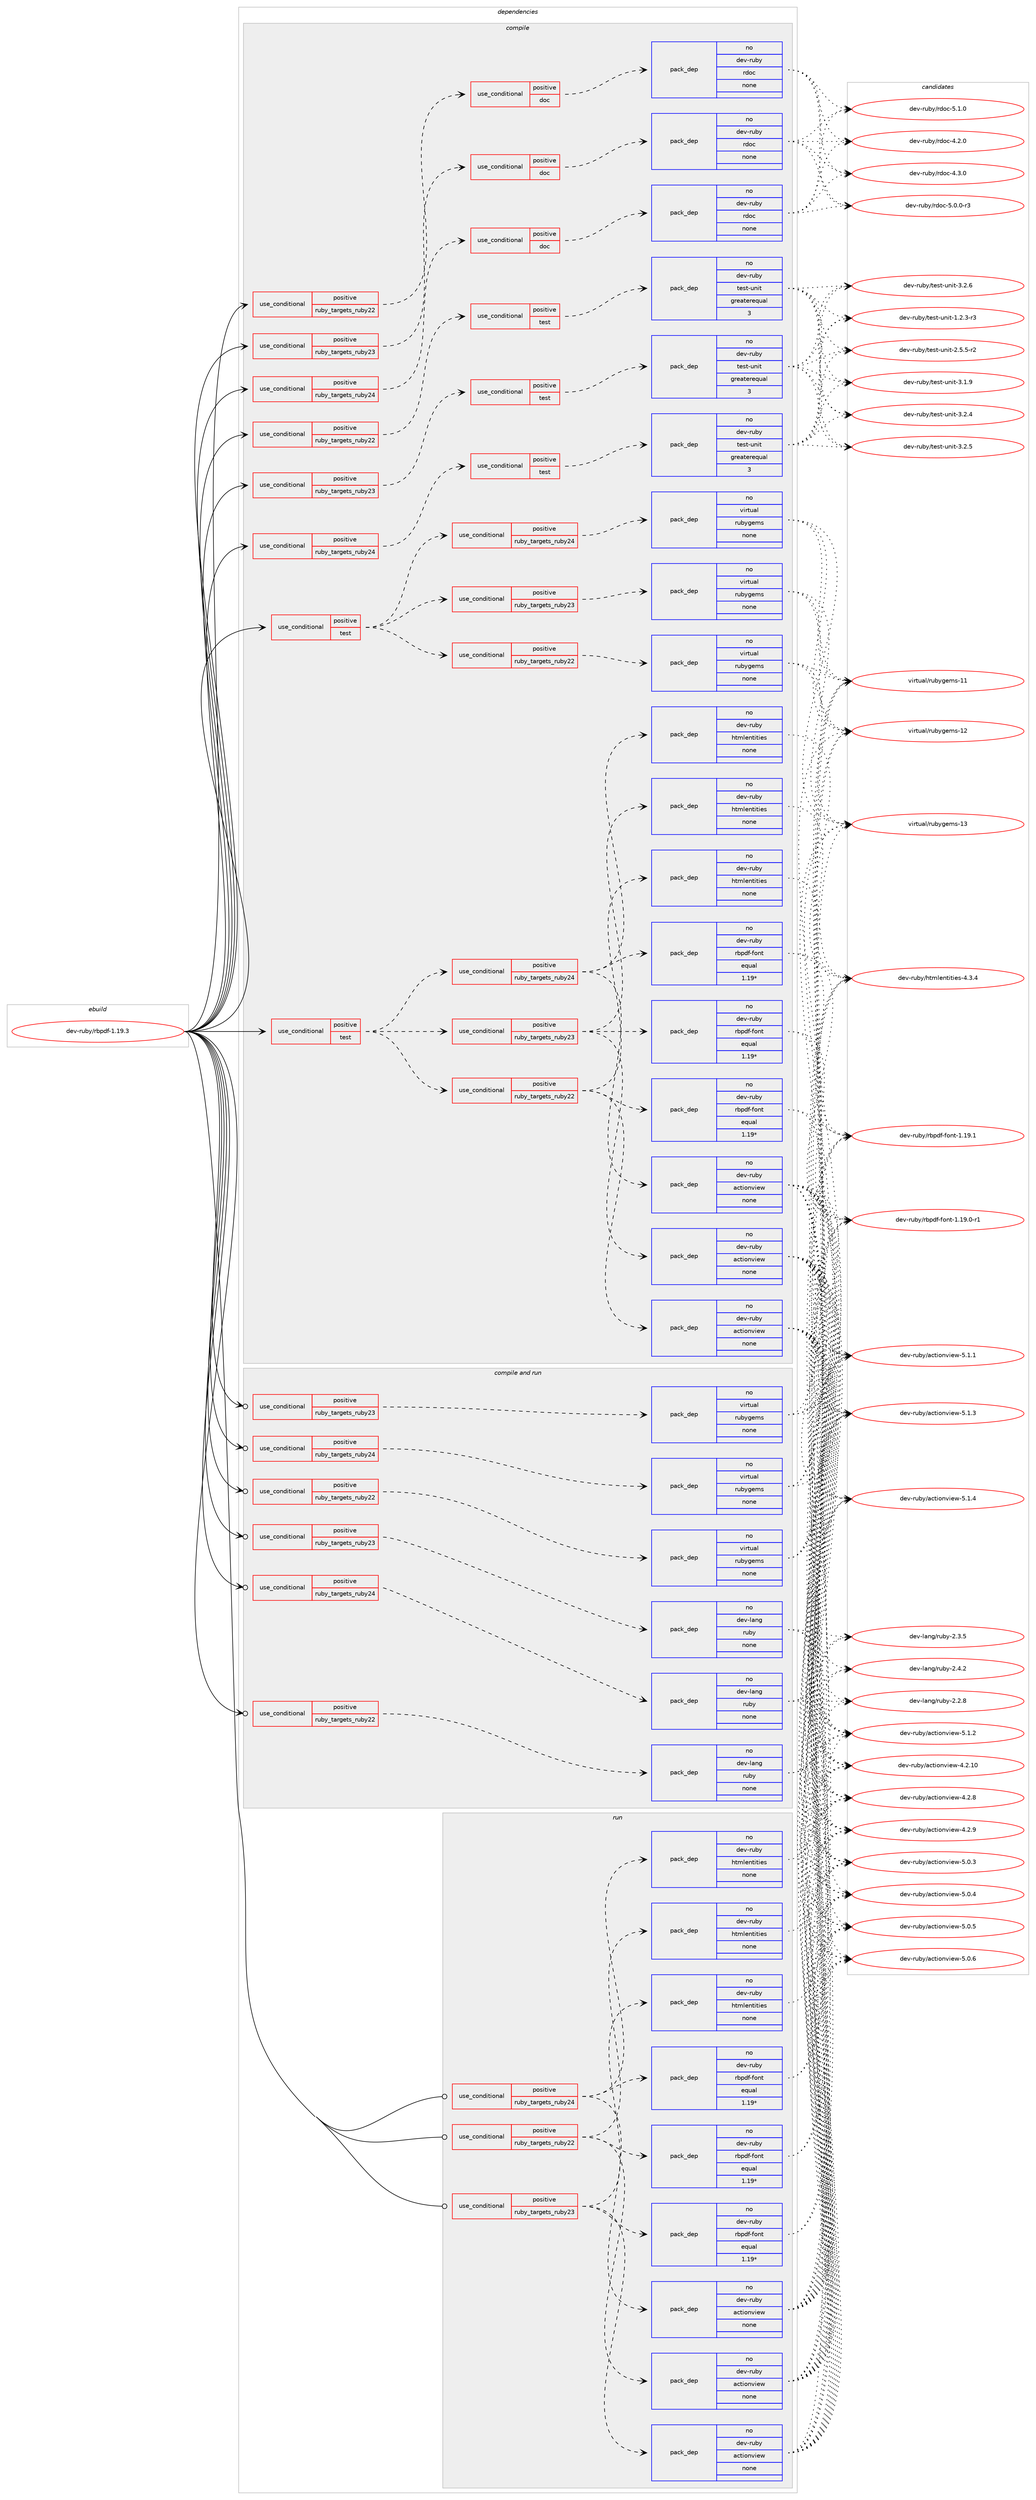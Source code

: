 digraph prolog {

# *************
# Graph options
# *************

newrank=true;
concentrate=true;
compound=true;
graph [rankdir=LR,fontname=Helvetica,fontsize=10,ranksep=1.5];#, ranksep=2.5, nodesep=0.2];
edge  [arrowhead=vee];
node  [fontname=Helvetica,fontsize=10];

# **********
# The ebuild
# **********

subgraph cluster_leftcol {
color=gray;
rank=same;
label=<<i>ebuild</i>>;
id [label="dev-ruby/rbpdf-1.19.3", color=red, width=4, href="../dev-ruby/rbpdf-1.19.3.svg"];
}

# ****************
# The dependencies
# ****************

subgraph cluster_midcol {
color=gray;
label=<<i>dependencies</i>>;
subgraph cluster_compile {
fillcolor="#eeeeee";
style=filled;
label=<<i>compile</i>>;
subgraph cond67762 {
dependency260055 [label=<<TABLE BORDER="0" CELLBORDER="1" CELLSPACING="0" CELLPADDING="4"><TR><TD ROWSPAN="3" CELLPADDING="10">use_conditional</TD></TR><TR><TD>positive</TD></TR><TR><TD>ruby_targets_ruby22</TD></TR></TABLE>>, shape=none, color=red];
subgraph cond67763 {
dependency260056 [label=<<TABLE BORDER="0" CELLBORDER="1" CELLSPACING="0" CELLPADDING="4"><TR><TD ROWSPAN="3" CELLPADDING="10">use_conditional</TD></TR><TR><TD>positive</TD></TR><TR><TD>doc</TD></TR></TABLE>>, shape=none, color=red];
subgraph pack188179 {
dependency260057 [label=<<TABLE BORDER="0" CELLBORDER="1" CELLSPACING="0" CELLPADDING="4" WIDTH="220"><TR><TD ROWSPAN="6" CELLPADDING="30">pack_dep</TD></TR><TR><TD WIDTH="110">no</TD></TR><TR><TD>dev-ruby</TD></TR><TR><TD>rdoc</TD></TR><TR><TD>none</TD></TR><TR><TD></TD></TR></TABLE>>, shape=none, color=blue];
}
dependency260056:e -> dependency260057:w [weight=20,style="dashed",arrowhead="vee"];
}
dependency260055:e -> dependency260056:w [weight=20,style="dashed",arrowhead="vee"];
}
id:e -> dependency260055:w [weight=20,style="solid",arrowhead="vee"];
subgraph cond67764 {
dependency260058 [label=<<TABLE BORDER="0" CELLBORDER="1" CELLSPACING="0" CELLPADDING="4"><TR><TD ROWSPAN="3" CELLPADDING="10">use_conditional</TD></TR><TR><TD>positive</TD></TR><TR><TD>ruby_targets_ruby22</TD></TR></TABLE>>, shape=none, color=red];
subgraph cond67765 {
dependency260059 [label=<<TABLE BORDER="0" CELLBORDER="1" CELLSPACING="0" CELLPADDING="4"><TR><TD ROWSPAN="3" CELLPADDING="10">use_conditional</TD></TR><TR><TD>positive</TD></TR><TR><TD>test</TD></TR></TABLE>>, shape=none, color=red];
subgraph pack188180 {
dependency260060 [label=<<TABLE BORDER="0" CELLBORDER="1" CELLSPACING="0" CELLPADDING="4" WIDTH="220"><TR><TD ROWSPAN="6" CELLPADDING="30">pack_dep</TD></TR><TR><TD WIDTH="110">no</TD></TR><TR><TD>dev-ruby</TD></TR><TR><TD>test-unit</TD></TR><TR><TD>greaterequal</TD></TR><TR><TD>3</TD></TR></TABLE>>, shape=none, color=blue];
}
dependency260059:e -> dependency260060:w [weight=20,style="dashed",arrowhead="vee"];
}
dependency260058:e -> dependency260059:w [weight=20,style="dashed",arrowhead="vee"];
}
id:e -> dependency260058:w [weight=20,style="solid",arrowhead="vee"];
subgraph cond67766 {
dependency260061 [label=<<TABLE BORDER="0" CELLBORDER="1" CELLSPACING="0" CELLPADDING="4"><TR><TD ROWSPAN="3" CELLPADDING="10">use_conditional</TD></TR><TR><TD>positive</TD></TR><TR><TD>ruby_targets_ruby23</TD></TR></TABLE>>, shape=none, color=red];
subgraph cond67767 {
dependency260062 [label=<<TABLE BORDER="0" CELLBORDER="1" CELLSPACING="0" CELLPADDING="4"><TR><TD ROWSPAN="3" CELLPADDING="10">use_conditional</TD></TR><TR><TD>positive</TD></TR><TR><TD>doc</TD></TR></TABLE>>, shape=none, color=red];
subgraph pack188181 {
dependency260063 [label=<<TABLE BORDER="0" CELLBORDER="1" CELLSPACING="0" CELLPADDING="4" WIDTH="220"><TR><TD ROWSPAN="6" CELLPADDING="30">pack_dep</TD></TR><TR><TD WIDTH="110">no</TD></TR><TR><TD>dev-ruby</TD></TR><TR><TD>rdoc</TD></TR><TR><TD>none</TD></TR><TR><TD></TD></TR></TABLE>>, shape=none, color=blue];
}
dependency260062:e -> dependency260063:w [weight=20,style="dashed",arrowhead="vee"];
}
dependency260061:e -> dependency260062:w [weight=20,style="dashed",arrowhead="vee"];
}
id:e -> dependency260061:w [weight=20,style="solid",arrowhead="vee"];
subgraph cond67768 {
dependency260064 [label=<<TABLE BORDER="0" CELLBORDER="1" CELLSPACING="0" CELLPADDING="4"><TR><TD ROWSPAN="3" CELLPADDING="10">use_conditional</TD></TR><TR><TD>positive</TD></TR><TR><TD>ruby_targets_ruby23</TD></TR></TABLE>>, shape=none, color=red];
subgraph cond67769 {
dependency260065 [label=<<TABLE BORDER="0" CELLBORDER="1" CELLSPACING="0" CELLPADDING="4"><TR><TD ROWSPAN="3" CELLPADDING="10">use_conditional</TD></TR><TR><TD>positive</TD></TR><TR><TD>test</TD></TR></TABLE>>, shape=none, color=red];
subgraph pack188182 {
dependency260066 [label=<<TABLE BORDER="0" CELLBORDER="1" CELLSPACING="0" CELLPADDING="4" WIDTH="220"><TR><TD ROWSPAN="6" CELLPADDING="30">pack_dep</TD></TR><TR><TD WIDTH="110">no</TD></TR><TR><TD>dev-ruby</TD></TR><TR><TD>test-unit</TD></TR><TR><TD>greaterequal</TD></TR><TR><TD>3</TD></TR></TABLE>>, shape=none, color=blue];
}
dependency260065:e -> dependency260066:w [weight=20,style="dashed",arrowhead="vee"];
}
dependency260064:e -> dependency260065:w [weight=20,style="dashed",arrowhead="vee"];
}
id:e -> dependency260064:w [weight=20,style="solid",arrowhead="vee"];
subgraph cond67770 {
dependency260067 [label=<<TABLE BORDER="0" CELLBORDER="1" CELLSPACING="0" CELLPADDING="4"><TR><TD ROWSPAN="3" CELLPADDING="10">use_conditional</TD></TR><TR><TD>positive</TD></TR><TR><TD>ruby_targets_ruby24</TD></TR></TABLE>>, shape=none, color=red];
subgraph cond67771 {
dependency260068 [label=<<TABLE BORDER="0" CELLBORDER="1" CELLSPACING="0" CELLPADDING="4"><TR><TD ROWSPAN="3" CELLPADDING="10">use_conditional</TD></TR><TR><TD>positive</TD></TR><TR><TD>doc</TD></TR></TABLE>>, shape=none, color=red];
subgraph pack188183 {
dependency260069 [label=<<TABLE BORDER="0" CELLBORDER="1" CELLSPACING="0" CELLPADDING="4" WIDTH="220"><TR><TD ROWSPAN="6" CELLPADDING="30">pack_dep</TD></TR><TR><TD WIDTH="110">no</TD></TR><TR><TD>dev-ruby</TD></TR><TR><TD>rdoc</TD></TR><TR><TD>none</TD></TR><TR><TD></TD></TR></TABLE>>, shape=none, color=blue];
}
dependency260068:e -> dependency260069:w [weight=20,style="dashed",arrowhead="vee"];
}
dependency260067:e -> dependency260068:w [weight=20,style="dashed",arrowhead="vee"];
}
id:e -> dependency260067:w [weight=20,style="solid",arrowhead="vee"];
subgraph cond67772 {
dependency260070 [label=<<TABLE BORDER="0" CELLBORDER="1" CELLSPACING="0" CELLPADDING="4"><TR><TD ROWSPAN="3" CELLPADDING="10">use_conditional</TD></TR><TR><TD>positive</TD></TR><TR><TD>ruby_targets_ruby24</TD></TR></TABLE>>, shape=none, color=red];
subgraph cond67773 {
dependency260071 [label=<<TABLE BORDER="0" CELLBORDER="1" CELLSPACING="0" CELLPADDING="4"><TR><TD ROWSPAN="3" CELLPADDING="10">use_conditional</TD></TR><TR><TD>positive</TD></TR><TR><TD>test</TD></TR></TABLE>>, shape=none, color=red];
subgraph pack188184 {
dependency260072 [label=<<TABLE BORDER="0" CELLBORDER="1" CELLSPACING="0" CELLPADDING="4" WIDTH="220"><TR><TD ROWSPAN="6" CELLPADDING="30">pack_dep</TD></TR><TR><TD WIDTH="110">no</TD></TR><TR><TD>dev-ruby</TD></TR><TR><TD>test-unit</TD></TR><TR><TD>greaterequal</TD></TR><TR><TD>3</TD></TR></TABLE>>, shape=none, color=blue];
}
dependency260071:e -> dependency260072:w [weight=20,style="dashed",arrowhead="vee"];
}
dependency260070:e -> dependency260071:w [weight=20,style="dashed",arrowhead="vee"];
}
id:e -> dependency260070:w [weight=20,style="solid",arrowhead="vee"];
subgraph cond67774 {
dependency260073 [label=<<TABLE BORDER="0" CELLBORDER="1" CELLSPACING="0" CELLPADDING="4"><TR><TD ROWSPAN="3" CELLPADDING="10">use_conditional</TD></TR><TR><TD>positive</TD></TR><TR><TD>test</TD></TR></TABLE>>, shape=none, color=red];
subgraph cond67775 {
dependency260074 [label=<<TABLE BORDER="0" CELLBORDER="1" CELLSPACING="0" CELLPADDING="4"><TR><TD ROWSPAN="3" CELLPADDING="10">use_conditional</TD></TR><TR><TD>positive</TD></TR><TR><TD>ruby_targets_ruby22</TD></TR></TABLE>>, shape=none, color=red];
subgraph pack188185 {
dependency260075 [label=<<TABLE BORDER="0" CELLBORDER="1" CELLSPACING="0" CELLPADDING="4" WIDTH="220"><TR><TD ROWSPAN="6" CELLPADDING="30">pack_dep</TD></TR><TR><TD WIDTH="110">no</TD></TR><TR><TD>dev-ruby</TD></TR><TR><TD>actionview</TD></TR><TR><TD>none</TD></TR><TR><TD></TD></TR></TABLE>>, shape=none, color=blue];
}
dependency260074:e -> dependency260075:w [weight=20,style="dashed",arrowhead="vee"];
subgraph pack188186 {
dependency260076 [label=<<TABLE BORDER="0" CELLBORDER="1" CELLSPACING="0" CELLPADDING="4" WIDTH="220"><TR><TD ROWSPAN="6" CELLPADDING="30">pack_dep</TD></TR><TR><TD WIDTH="110">no</TD></TR><TR><TD>dev-ruby</TD></TR><TR><TD>htmlentities</TD></TR><TR><TD>none</TD></TR><TR><TD></TD></TR></TABLE>>, shape=none, color=blue];
}
dependency260074:e -> dependency260076:w [weight=20,style="dashed",arrowhead="vee"];
subgraph pack188187 {
dependency260077 [label=<<TABLE BORDER="0" CELLBORDER="1" CELLSPACING="0" CELLPADDING="4" WIDTH="220"><TR><TD ROWSPAN="6" CELLPADDING="30">pack_dep</TD></TR><TR><TD WIDTH="110">no</TD></TR><TR><TD>dev-ruby</TD></TR><TR><TD>rbpdf-font</TD></TR><TR><TD>equal</TD></TR><TR><TD>1.19*</TD></TR></TABLE>>, shape=none, color=blue];
}
dependency260074:e -> dependency260077:w [weight=20,style="dashed",arrowhead="vee"];
}
dependency260073:e -> dependency260074:w [weight=20,style="dashed",arrowhead="vee"];
subgraph cond67776 {
dependency260078 [label=<<TABLE BORDER="0" CELLBORDER="1" CELLSPACING="0" CELLPADDING="4"><TR><TD ROWSPAN="3" CELLPADDING="10">use_conditional</TD></TR><TR><TD>positive</TD></TR><TR><TD>ruby_targets_ruby23</TD></TR></TABLE>>, shape=none, color=red];
subgraph pack188188 {
dependency260079 [label=<<TABLE BORDER="0" CELLBORDER="1" CELLSPACING="0" CELLPADDING="4" WIDTH="220"><TR><TD ROWSPAN="6" CELLPADDING="30">pack_dep</TD></TR><TR><TD WIDTH="110">no</TD></TR><TR><TD>dev-ruby</TD></TR><TR><TD>actionview</TD></TR><TR><TD>none</TD></TR><TR><TD></TD></TR></TABLE>>, shape=none, color=blue];
}
dependency260078:e -> dependency260079:w [weight=20,style="dashed",arrowhead="vee"];
subgraph pack188189 {
dependency260080 [label=<<TABLE BORDER="0" CELLBORDER="1" CELLSPACING="0" CELLPADDING="4" WIDTH="220"><TR><TD ROWSPAN="6" CELLPADDING="30">pack_dep</TD></TR><TR><TD WIDTH="110">no</TD></TR><TR><TD>dev-ruby</TD></TR><TR><TD>htmlentities</TD></TR><TR><TD>none</TD></TR><TR><TD></TD></TR></TABLE>>, shape=none, color=blue];
}
dependency260078:e -> dependency260080:w [weight=20,style="dashed",arrowhead="vee"];
subgraph pack188190 {
dependency260081 [label=<<TABLE BORDER="0" CELLBORDER="1" CELLSPACING="0" CELLPADDING="4" WIDTH="220"><TR><TD ROWSPAN="6" CELLPADDING="30">pack_dep</TD></TR><TR><TD WIDTH="110">no</TD></TR><TR><TD>dev-ruby</TD></TR><TR><TD>rbpdf-font</TD></TR><TR><TD>equal</TD></TR><TR><TD>1.19*</TD></TR></TABLE>>, shape=none, color=blue];
}
dependency260078:e -> dependency260081:w [weight=20,style="dashed",arrowhead="vee"];
}
dependency260073:e -> dependency260078:w [weight=20,style="dashed",arrowhead="vee"];
subgraph cond67777 {
dependency260082 [label=<<TABLE BORDER="0" CELLBORDER="1" CELLSPACING="0" CELLPADDING="4"><TR><TD ROWSPAN="3" CELLPADDING="10">use_conditional</TD></TR><TR><TD>positive</TD></TR><TR><TD>ruby_targets_ruby24</TD></TR></TABLE>>, shape=none, color=red];
subgraph pack188191 {
dependency260083 [label=<<TABLE BORDER="0" CELLBORDER="1" CELLSPACING="0" CELLPADDING="4" WIDTH="220"><TR><TD ROWSPAN="6" CELLPADDING="30">pack_dep</TD></TR><TR><TD WIDTH="110">no</TD></TR><TR><TD>dev-ruby</TD></TR><TR><TD>actionview</TD></TR><TR><TD>none</TD></TR><TR><TD></TD></TR></TABLE>>, shape=none, color=blue];
}
dependency260082:e -> dependency260083:w [weight=20,style="dashed",arrowhead="vee"];
subgraph pack188192 {
dependency260084 [label=<<TABLE BORDER="0" CELLBORDER="1" CELLSPACING="0" CELLPADDING="4" WIDTH="220"><TR><TD ROWSPAN="6" CELLPADDING="30">pack_dep</TD></TR><TR><TD WIDTH="110">no</TD></TR><TR><TD>dev-ruby</TD></TR><TR><TD>htmlentities</TD></TR><TR><TD>none</TD></TR><TR><TD></TD></TR></TABLE>>, shape=none, color=blue];
}
dependency260082:e -> dependency260084:w [weight=20,style="dashed",arrowhead="vee"];
subgraph pack188193 {
dependency260085 [label=<<TABLE BORDER="0" CELLBORDER="1" CELLSPACING="0" CELLPADDING="4" WIDTH="220"><TR><TD ROWSPAN="6" CELLPADDING="30">pack_dep</TD></TR><TR><TD WIDTH="110">no</TD></TR><TR><TD>dev-ruby</TD></TR><TR><TD>rbpdf-font</TD></TR><TR><TD>equal</TD></TR><TR><TD>1.19*</TD></TR></TABLE>>, shape=none, color=blue];
}
dependency260082:e -> dependency260085:w [weight=20,style="dashed",arrowhead="vee"];
}
dependency260073:e -> dependency260082:w [weight=20,style="dashed",arrowhead="vee"];
}
id:e -> dependency260073:w [weight=20,style="solid",arrowhead="vee"];
subgraph cond67778 {
dependency260086 [label=<<TABLE BORDER="0" CELLBORDER="1" CELLSPACING="0" CELLPADDING="4"><TR><TD ROWSPAN="3" CELLPADDING="10">use_conditional</TD></TR><TR><TD>positive</TD></TR><TR><TD>test</TD></TR></TABLE>>, shape=none, color=red];
subgraph cond67779 {
dependency260087 [label=<<TABLE BORDER="0" CELLBORDER="1" CELLSPACING="0" CELLPADDING="4"><TR><TD ROWSPAN="3" CELLPADDING="10">use_conditional</TD></TR><TR><TD>positive</TD></TR><TR><TD>ruby_targets_ruby22</TD></TR></TABLE>>, shape=none, color=red];
subgraph pack188194 {
dependency260088 [label=<<TABLE BORDER="0" CELLBORDER="1" CELLSPACING="0" CELLPADDING="4" WIDTH="220"><TR><TD ROWSPAN="6" CELLPADDING="30">pack_dep</TD></TR><TR><TD WIDTH="110">no</TD></TR><TR><TD>virtual</TD></TR><TR><TD>rubygems</TD></TR><TR><TD>none</TD></TR><TR><TD></TD></TR></TABLE>>, shape=none, color=blue];
}
dependency260087:e -> dependency260088:w [weight=20,style="dashed",arrowhead="vee"];
}
dependency260086:e -> dependency260087:w [weight=20,style="dashed",arrowhead="vee"];
subgraph cond67780 {
dependency260089 [label=<<TABLE BORDER="0" CELLBORDER="1" CELLSPACING="0" CELLPADDING="4"><TR><TD ROWSPAN="3" CELLPADDING="10">use_conditional</TD></TR><TR><TD>positive</TD></TR><TR><TD>ruby_targets_ruby23</TD></TR></TABLE>>, shape=none, color=red];
subgraph pack188195 {
dependency260090 [label=<<TABLE BORDER="0" CELLBORDER="1" CELLSPACING="0" CELLPADDING="4" WIDTH="220"><TR><TD ROWSPAN="6" CELLPADDING="30">pack_dep</TD></TR><TR><TD WIDTH="110">no</TD></TR><TR><TD>virtual</TD></TR><TR><TD>rubygems</TD></TR><TR><TD>none</TD></TR><TR><TD></TD></TR></TABLE>>, shape=none, color=blue];
}
dependency260089:e -> dependency260090:w [weight=20,style="dashed",arrowhead="vee"];
}
dependency260086:e -> dependency260089:w [weight=20,style="dashed",arrowhead="vee"];
subgraph cond67781 {
dependency260091 [label=<<TABLE BORDER="0" CELLBORDER="1" CELLSPACING="0" CELLPADDING="4"><TR><TD ROWSPAN="3" CELLPADDING="10">use_conditional</TD></TR><TR><TD>positive</TD></TR><TR><TD>ruby_targets_ruby24</TD></TR></TABLE>>, shape=none, color=red];
subgraph pack188196 {
dependency260092 [label=<<TABLE BORDER="0" CELLBORDER="1" CELLSPACING="0" CELLPADDING="4" WIDTH="220"><TR><TD ROWSPAN="6" CELLPADDING="30">pack_dep</TD></TR><TR><TD WIDTH="110">no</TD></TR><TR><TD>virtual</TD></TR><TR><TD>rubygems</TD></TR><TR><TD>none</TD></TR><TR><TD></TD></TR></TABLE>>, shape=none, color=blue];
}
dependency260091:e -> dependency260092:w [weight=20,style="dashed",arrowhead="vee"];
}
dependency260086:e -> dependency260091:w [weight=20,style="dashed",arrowhead="vee"];
}
id:e -> dependency260086:w [weight=20,style="solid",arrowhead="vee"];
}
subgraph cluster_compileandrun {
fillcolor="#eeeeee";
style=filled;
label=<<i>compile and run</i>>;
subgraph cond67782 {
dependency260093 [label=<<TABLE BORDER="0" CELLBORDER="1" CELLSPACING="0" CELLPADDING="4"><TR><TD ROWSPAN="3" CELLPADDING="10">use_conditional</TD></TR><TR><TD>positive</TD></TR><TR><TD>ruby_targets_ruby22</TD></TR></TABLE>>, shape=none, color=red];
subgraph pack188197 {
dependency260094 [label=<<TABLE BORDER="0" CELLBORDER="1" CELLSPACING="0" CELLPADDING="4" WIDTH="220"><TR><TD ROWSPAN="6" CELLPADDING="30">pack_dep</TD></TR><TR><TD WIDTH="110">no</TD></TR><TR><TD>dev-lang</TD></TR><TR><TD>ruby</TD></TR><TR><TD>none</TD></TR><TR><TD></TD></TR></TABLE>>, shape=none, color=blue];
}
dependency260093:e -> dependency260094:w [weight=20,style="dashed",arrowhead="vee"];
}
id:e -> dependency260093:w [weight=20,style="solid",arrowhead="odotvee"];
subgraph cond67783 {
dependency260095 [label=<<TABLE BORDER="0" CELLBORDER="1" CELLSPACING="0" CELLPADDING="4"><TR><TD ROWSPAN="3" CELLPADDING="10">use_conditional</TD></TR><TR><TD>positive</TD></TR><TR><TD>ruby_targets_ruby22</TD></TR></TABLE>>, shape=none, color=red];
subgraph pack188198 {
dependency260096 [label=<<TABLE BORDER="0" CELLBORDER="1" CELLSPACING="0" CELLPADDING="4" WIDTH="220"><TR><TD ROWSPAN="6" CELLPADDING="30">pack_dep</TD></TR><TR><TD WIDTH="110">no</TD></TR><TR><TD>virtual</TD></TR><TR><TD>rubygems</TD></TR><TR><TD>none</TD></TR><TR><TD></TD></TR></TABLE>>, shape=none, color=blue];
}
dependency260095:e -> dependency260096:w [weight=20,style="dashed",arrowhead="vee"];
}
id:e -> dependency260095:w [weight=20,style="solid",arrowhead="odotvee"];
subgraph cond67784 {
dependency260097 [label=<<TABLE BORDER="0" CELLBORDER="1" CELLSPACING="0" CELLPADDING="4"><TR><TD ROWSPAN="3" CELLPADDING="10">use_conditional</TD></TR><TR><TD>positive</TD></TR><TR><TD>ruby_targets_ruby23</TD></TR></TABLE>>, shape=none, color=red];
subgraph pack188199 {
dependency260098 [label=<<TABLE BORDER="0" CELLBORDER="1" CELLSPACING="0" CELLPADDING="4" WIDTH="220"><TR><TD ROWSPAN="6" CELLPADDING="30">pack_dep</TD></TR><TR><TD WIDTH="110">no</TD></TR><TR><TD>dev-lang</TD></TR><TR><TD>ruby</TD></TR><TR><TD>none</TD></TR><TR><TD></TD></TR></TABLE>>, shape=none, color=blue];
}
dependency260097:e -> dependency260098:w [weight=20,style="dashed",arrowhead="vee"];
}
id:e -> dependency260097:w [weight=20,style="solid",arrowhead="odotvee"];
subgraph cond67785 {
dependency260099 [label=<<TABLE BORDER="0" CELLBORDER="1" CELLSPACING="0" CELLPADDING="4"><TR><TD ROWSPAN="3" CELLPADDING="10">use_conditional</TD></TR><TR><TD>positive</TD></TR><TR><TD>ruby_targets_ruby23</TD></TR></TABLE>>, shape=none, color=red];
subgraph pack188200 {
dependency260100 [label=<<TABLE BORDER="0" CELLBORDER="1" CELLSPACING="0" CELLPADDING="4" WIDTH="220"><TR><TD ROWSPAN="6" CELLPADDING="30">pack_dep</TD></TR><TR><TD WIDTH="110">no</TD></TR><TR><TD>virtual</TD></TR><TR><TD>rubygems</TD></TR><TR><TD>none</TD></TR><TR><TD></TD></TR></TABLE>>, shape=none, color=blue];
}
dependency260099:e -> dependency260100:w [weight=20,style="dashed",arrowhead="vee"];
}
id:e -> dependency260099:w [weight=20,style="solid",arrowhead="odotvee"];
subgraph cond67786 {
dependency260101 [label=<<TABLE BORDER="0" CELLBORDER="1" CELLSPACING="0" CELLPADDING="4"><TR><TD ROWSPAN="3" CELLPADDING="10">use_conditional</TD></TR><TR><TD>positive</TD></TR><TR><TD>ruby_targets_ruby24</TD></TR></TABLE>>, shape=none, color=red];
subgraph pack188201 {
dependency260102 [label=<<TABLE BORDER="0" CELLBORDER="1" CELLSPACING="0" CELLPADDING="4" WIDTH="220"><TR><TD ROWSPAN="6" CELLPADDING="30">pack_dep</TD></TR><TR><TD WIDTH="110">no</TD></TR><TR><TD>dev-lang</TD></TR><TR><TD>ruby</TD></TR><TR><TD>none</TD></TR><TR><TD></TD></TR></TABLE>>, shape=none, color=blue];
}
dependency260101:e -> dependency260102:w [weight=20,style="dashed",arrowhead="vee"];
}
id:e -> dependency260101:w [weight=20,style="solid",arrowhead="odotvee"];
subgraph cond67787 {
dependency260103 [label=<<TABLE BORDER="0" CELLBORDER="1" CELLSPACING="0" CELLPADDING="4"><TR><TD ROWSPAN="3" CELLPADDING="10">use_conditional</TD></TR><TR><TD>positive</TD></TR><TR><TD>ruby_targets_ruby24</TD></TR></TABLE>>, shape=none, color=red];
subgraph pack188202 {
dependency260104 [label=<<TABLE BORDER="0" CELLBORDER="1" CELLSPACING="0" CELLPADDING="4" WIDTH="220"><TR><TD ROWSPAN="6" CELLPADDING="30">pack_dep</TD></TR><TR><TD WIDTH="110">no</TD></TR><TR><TD>virtual</TD></TR><TR><TD>rubygems</TD></TR><TR><TD>none</TD></TR><TR><TD></TD></TR></TABLE>>, shape=none, color=blue];
}
dependency260103:e -> dependency260104:w [weight=20,style="dashed",arrowhead="vee"];
}
id:e -> dependency260103:w [weight=20,style="solid",arrowhead="odotvee"];
}
subgraph cluster_run {
fillcolor="#eeeeee";
style=filled;
label=<<i>run</i>>;
subgraph cond67788 {
dependency260105 [label=<<TABLE BORDER="0" CELLBORDER="1" CELLSPACING="0" CELLPADDING="4"><TR><TD ROWSPAN="3" CELLPADDING="10">use_conditional</TD></TR><TR><TD>positive</TD></TR><TR><TD>ruby_targets_ruby22</TD></TR></TABLE>>, shape=none, color=red];
subgraph pack188203 {
dependency260106 [label=<<TABLE BORDER="0" CELLBORDER="1" CELLSPACING="0" CELLPADDING="4" WIDTH="220"><TR><TD ROWSPAN="6" CELLPADDING="30">pack_dep</TD></TR><TR><TD WIDTH="110">no</TD></TR><TR><TD>dev-ruby</TD></TR><TR><TD>actionview</TD></TR><TR><TD>none</TD></TR><TR><TD></TD></TR></TABLE>>, shape=none, color=blue];
}
dependency260105:e -> dependency260106:w [weight=20,style="dashed",arrowhead="vee"];
subgraph pack188204 {
dependency260107 [label=<<TABLE BORDER="0" CELLBORDER="1" CELLSPACING="0" CELLPADDING="4" WIDTH="220"><TR><TD ROWSPAN="6" CELLPADDING="30">pack_dep</TD></TR><TR><TD WIDTH="110">no</TD></TR><TR><TD>dev-ruby</TD></TR><TR><TD>htmlentities</TD></TR><TR><TD>none</TD></TR><TR><TD></TD></TR></TABLE>>, shape=none, color=blue];
}
dependency260105:e -> dependency260107:w [weight=20,style="dashed",arrowhead="vee"];
subgraph pack188205 {
dependency260108 [label=<<TABLE BORDER="0" CELLBORDER="1" CELLSPACING="0" CELLPADDING="4" WIDTH="220"><TR><TD ROWSPAN="6" CELLPADDING="30">pack_dep</TD></TR><TR><TD WIDTH="110">no</TD></TR><TR><TD>dev-ruby</TD></TR><TR><TD>rbpdf-font</TD></TR><TR><TD>equal</TD></TR><TR><TD>1.19*</TD></TR></TABLE>>, shape=none, color=blue];
}
dependency260105:e -> dependency260108:w [weight=20,style="dashed",arrowhead="vee"];
}
id:e -> dependency260105:w [weight=20,style="solid",arrowhead="odot"];
subgraph cond67789 {
dependency260109 [label=<<TABLE BORDER="0" CELLBORDER="1" CELLSPACING="0" CELLPADDING="4"><TR><TD ROWSPAN="3" CELLPADDING="10">use_conditional</TD></TR><TR><TD>positive</TD></TR><TR><TD>ruby_targets_ruby23</TD></TR></TABLE>>, shape=none, color=red];
subgraph pack188206 {
dependency260110 [label=<<TABLE BORDER="0" CELLBORDER="1" CELLSPACING="0" CELLPADDING="4" WIDTH="220"><TR><TD ROWSPAN="6" CELLPADDING="30">pack_dep</TD></TR><TR><TD WIDTH="110">no</TD></TR><TR><TD>dev-ruby</TD></TR><TR><TD>actionview</TD></TR><TR><TD>none</TD></TR><TR><TD></TD></TR></TABLE>>, shape=none, color=blue];
}
dependency260109:e -> dependency260110:w [weight=20,style="dashed",arrowhead="vee"];
subgraph pack188207 {
dependency260111 [label=<<TABLE BORDER="0" CELLBORDER="1" CELLSPACING="0" CELLPADDING="4" WIDTH="220"><TR><TD ROWSPAN="6" CELLPADDING="30">pack_dep</TD></TR><TR><TD WIDTH="110">no</TD></TR><TR><TD>dev-ruby</TD></TR><TR><TD>htmlentities</TD></TR><TR><TD>none</TD></TR><TR><TD></TD></TR></TABLE>>, shape=none, color=blue];
}
dependency260109:e -> dependency260111:w [weight=20,style="dashed",arrowhead="vee"];
subgraph pack188208 {
dependency260112 [label=<<TABLE BORDER="0" CELLBORDER="1" CELLSPACING="0" CELLPADDING="4" WIDTH="220"><TR><TD ROWSPAN="6" CELLPADDING="30">pack_dep</TD></TR><TR><TD WIDTH="110">no</TD></TR><TR><TD>dev-ruby</TD></TR><TR><TD>rbpdf-font</TD></TR><TR><TD>equal</TD></TR><TR><TD>1.19*</TD></TR></TABLE>>, shape=none, color=blue];
}
dependency260109:e -> dependency260112:w [weight=20,style="dashed",arrowhead="vee"];
}
id:e -> dependency260109:w [weight=20,style="solid",arrowhead="odot"];
subgraph cond67790 {
dependency260113 [label=<<TABLE BORDER="0" CELLBORDER="1" CELLSPACING="0" CELLPADDING="4"><TR><TD ROWSPAN="3" CELLPADDING="10">use_conditional</TD></TR><TR><TD>positive</TD></TR><TR><TD>ruby_targets_ruby24</TD></TR></TABLE>>, shape=none, color=red];
subgraph pack188209 {
dependency260114 [label=<<TABLE BORDER="0" CELLBORDER="1" CELLSPACING="0" CELLPADDING="4" WIDTH="220"><TR><TD ROWSPAN="6" CELLPADDING="30">pack_dep</TD></TR><TR><TD WIDTH="110">no</TD></TR><TR><TD>dev-ruby</TD></TR><TR><TD>actionview</TD></TR><TR><TD>none</TD></TR><TR><TD></TD></TR></TABLE>>, shape=none, color=blue];
}
dependency260113:e -> dependency260114:w [weight=20,style="dashed",arrowhead="vee"];
subgraph pack188210 {
dependency260115 [label=<<TABLE BORDER="0" CELLBORDER="1" CELLSPACING="0" CELLPADDING="4" WIDTH="220"><TR><TD ROWSPAN="6" CELLPADDING="30">pack_dep</TD></TR><TR><TD WIDTH="110">no</TD></TR><TR><TD>dev-ruby</TD></TR><TR><TD>htmlentities</TD></TR><TR><TD>none</TD></TR><TR><TD></TD></TR></TABLE>>, shape=none, color=blue];
}
dependency260113:e -> dependency260115:w [weight=20,style="dashed",arrowhead="vee"];
subgraph pack188211 {
dependency260116 [label=<<TABLE BORDER="0" CELLBORDER="1" CELLSPACING="0" CELLPADDING="4" WIDTH="220"><TR><TD ROWSPAN="6" CELLPADDING="30">pack_dep</TD></TR><TR><TD WIDTH="110">no</TD></TR><TR><TD>dev-ruby</TD></TR><TR><TD>rbpdf-font</TD></TR><TR><TD>equal</TD></TR><TR><TD>1.19*</TD></TR></TABLE>>, shape=none, color=blue];
}
dependency260113:e -> dependency260116:w [weight=20,style="dashed",arrowhead="vee"];
}
id:e -> dependency260113:w [weight=20,style="solid",arrowhead="odot"];
}
}

# **************
# The candidates
# **************

subgraph cluster_choices {
rank=same;
color=gray;
label=<<i>candidates</i>>;

subgraph choice188179 {
color=black;
nodesep=1;
choice10010111845114117981214711410011199455246504648 [label="dev-ruby/rdoc-4.2.0", color=red, width=4,href="../dev-ruby/rdoc-4.2.0.svg"];
choice10010111845114117981214711410011199455246514648 [label="dev-ruby/rdoc-4.3.0", color=red, width=4,href="../dev-ruby/rdoc-4.3.0.svg"];
choice100101118451141179812147114100111994553464846484511451 [label="dev-ruby/rdoc-5.0.0-r3", color=red, width=4,href="../dev-ruby/rdoc-5.0.0-r3.svg"];
choice10010111845114117981214711410011199455346494648 [label="dev-ruby/rdoc-5.1.0", color=red, width=4,href="../dev-ruby/rdoc-5.1.0.svg"];
dependency260057:e -> choice10010111845114117981214711410011199455246504648:w [style=dotted,weight="100"];
dependency260057:e -> choice10010111845114117981214711410011199455246514648:w [style=dotted,weight="100"];
dependency260057:e -> choice100101118451141179812147114100111994553464846484511451:w [style=dotted,weight="100"];
dependency260057:e -> choice10010111845114117981214711410011199455346494648:w [style=dotted,weight="100"];
}
subgraph choice188180 {
color=black;
nodesep=1;
choice100101118451141179812147116101115116451171101051164549465046514511451 [label="dev-ruby/test-unit-1.2.3-r3", color=red, width=4,href="../dev-ruby/test-unit-1.2.3-r3.svg"];
choice100101118451141179812147116101115116451171101051164550465346534511450 [label="dev-ruby/test-unit-2.5.5-r2", color=red, width=4,href="../dev-ruby/test-unit-2.5.5-r2.svg"];
choice10010111845114117981214711610111511645117110105116455146494657 [label="dev-ruby/test-unit-3.1.9", color=red, width=4,href="../dev-ruby/test-unit-3.1.9.svg"];
choice10010111845114117981214711610111511645117110105116455146504652 [label="dev-ruby/test-unit-3.2.4", color=red, width=4,href="../dev-ruby/test-unit-3.2.4.svg"];
choice10010111845114117981214711610111511645117110105116455146504653 [label="dev-ruby/test-unit-3.2.5", color=red, width=4,href="../dev-ruby/test-unit-3.2.5.svg"];
choice10010111845114117981214711610111511645117110105116455146504654 [label="dev-ruby/test-unit-3.2.6", color=red, width=4,href="../dev-ruby/test-unit-3.2.6.svg"];
dependency260060:e -> choice100101118451141179812147116101115116451171101051164549465046514511451:w [style=dotted,weight="100"];
dependency260060:e -> choice100101118451141179812147116101115116451171101051164550465346534511450:w [style=dotted,weight="100"];
dependency260060:e -> choice10010111845114117981214711610111511645117110105116455146494657:w [style=dotted,weight="100"];
dependency260060:e -> choice10010111845114117981214711610111511645117110105116455146504652:w [style=dotted,weight="100"];
dependency260060:e -> choice10010111845114117981214711610111511645117110105116455146504653:w [style=dotted,weight="100"];
dependency260060:e -> choice10010111845114117981214711610111511645117110105116455146504654:w [style=dotted,weight="100"];
}
subgraph choice188181 {
color=black;
nodesep=1;
choice10010111845114117981214711410011199455246504648 [label="dev-ruby/rdoc-4.2.0", color=red, width=4,href="../dev-ruby/rdoc-4.2.0.svg"];
choice10010111845114117981214711410011199455246514648 [label="dev-ruby/rdoc-4.3.0", color=red, width=4,href="../dev-ruby/rdoc-4.3.0.svg"];
choice100101118451141179812147114100111994553464846484511451 [label="dev-ruby/rdoc-5.0.0-r3", color=red, width=4,href="../dev-ruby/rdoc-5.0.0-r3.svg"];
choice10010111845114117981214711410011199455346494648 [label="dev-ruby/rdoc-5.1.0", color=red, width=4,href="../dev-ruby/rdoc-5.1.0.svg"];
dependency260063:e -> choice10010111845114117981214711410011199455246504648:w [style=dotted,weight="100"];
dependency260063:e -> choice10010111845114117981214711410011199455246514648:w [style=dotted,weight="100"];
dependency260063:e -> choice100101118451141179812147114100111994553464846484511451:w [style=dotted,weight="100"];
dependency260063:e -> choice10010111845114117981214711410011199455346494648:w [style=dotted,weight="100"];
}
subgraph choice188182 {
color=black;
nodesep=1;
choice100101118451141179812147116101115116451171101051164549465046514511451 [label="dev-ruby/test-unit-1.2.3-r3", color=red, width=4,href="../dev-ruby/test-unit-1.2.3-r3.svg"];
choice100101118451141179812147116101115116451171101051164550465346534511450 [label="dev-ruby/test-unit-2.5.5-r2", color=red, width=4,href="../dev-ruby/test-unit-2.5.5-r2.svg"];
choice10010111845114117981214711610111511645117110105116455146494657 [label="dev-ruby/test-unit-3.1.9", color=red, width=4,href="../dev-ruby/test-unit-3.1.9.svg"];
choice10010111845114117981214711610111511645117110105116455146504652 [label="dev-ruby/test-unit-3.2.4", color=red, width=4,href="../dev-ruby/test-unit-3.2.4.svg"];
choice10010111845114117981214711610111511645117110105116455146504653 [label="dev-ruby/test-unit-3.2.5", color=red, width=4,href="../dev-ruby/test-unit-3.2.5.svg"];
choice10010111845114117981214711610111511645117110105116455146504654 [label="dev-ruby/test-unit-3.2.6", color=red, width=4,href="../dev-ruby/test-unit-3.2.6.svg"];
dependency260066:e -> choice100101118451141179812147116101115116451171101051164549465046514511451:w [style=dotted,weight="100"];
dependency260066:e -> choice100101118451141179812147116101115116451171101051164550465346534511450:w [style=dotted,weight="100"];
dependency260066:e -> choice10010111845114117981214711610111511645117110105116455146494657:w [style=dotted,weight="100"];
dependency260066:e -> choice10010111845114117981214711610111511645117110105116455146504652:w [style=dotted,weight="100"];
dependency260066:e -> choice10010111845114117981214711610111511645117110105116455146504653:w [style=dotted,weight="100"];
dependency260066:e -> choice10010111845114117981214711610111511645117110105116455146504654:w [style=dotted,weight="100"];
}
subgraph choice188183 {
color=black;
nodesep=1;
choice10010111845114117981214711410011199455246504648 [label="dev-ruby/rdoc-4.2.0", color=red, width=4,href="../dev-ruby/rdoc-4.2.0.svg"];
choice10010111845114117981214711410011199455246514648 [label="dev-ruby/rdoc-4.3.0", color=red, width=4,href="../dev-ruby/rdoc-4.3.0.svg"];
choice100101118451141179812147114100111994553464846484511451 [label="dev-ruby/rdoc-5.0.0-r3", color=red, width=4,href="../dev-ruby/rdoc-5.0.0-r3.svg"];
choice10010111845114117981214711410011199455346494648 [label="dev-ruby/rdoc-5.1.0", color=red, width=4,href="../dev-ruby/rdoc-5.1.0.svg"];
dependency260069:e -> choice10010111845114117981214711410011199455246504648:w [style=dotted,weight="100"];
dependency260069:e -> choice10010111845114117981214711410011199455246514648:w [style=dotted,weight="100"];
dependency260069:e -> choice100101118451141179812147114100111994553464846484511451:w [style=dotted,weight="100"];
dependency260069:e -> choice10010111845114117981214711410011199455346494648:w [style=dotted,weight="100"];
}
subgraph choice188184 {
color=black;
nodesep=1;
choice100101118451141179812147116101115116451171101051164549465046514511451 [label="dev-ruby/test-unit-1.2.3-r3", color=red, width=4,href="../dev-ruby/test-unit-1.2.3-r3.svg"];
choice100101118451141179812147116101115116451171101051164550465346534511450 [label="dev-ruby/test-unit-2.5.5-r2", color=red, width=4,href="../dev-ruby/test-unit-2.5.5-r2.svg"];
choice10010111845114117981214711610111511645117110105116455146494657 [label="dev-ruby/test-unit-3.1.9", color=red, width=4,href="../dev-ruby/test-unit-3.1.9.svg"];
choice10010111845114117981214711610111511645117110105116455146504652 [label="dev-ruby/test-unit-3.2.4", color=red, width=4,href="../dev-ruby/test-unit-3.2.4.svg"];
choice10010111845114117981214711610111511645117110105116455146504653 [label="dev-ruby/test-unit-3.2.5", color=red, width=4,href="../dev-ruby/test-unit-3.2.5.svg"];
choice10010111845114117981214711610111511645117110105116455146504654 [label="dev-ruby/test-unit-3.2.6", color=red, width=4,href="../dev-ruby/test-unit-3.2.6.svg"];
dependency260072:e -> choice100101118451141179812147116101115116451171101051164549465046514511451:w [style=dotted,weight="100"];
dependency260072:e -> choice100101118451141179812147116101115116451171101051164550465346534511450:w [style=dotted,weight="100"];
dependency260072:e -> choice10010111845114117981214711610111511645117110105116455146494657:w [style=dotted,weight="100"];
dependency260072:e -> choice10010111845114117981214711610111511645117110105116455146504652:w [style=dotted,weight="100"];
dependency260072:e -> choice10010111845114117981214711610111511645117110105116455146504653:w [style=dotted,weight="100"];
dependency260072:e -> choice10010111845114117981214711610111511645117110105116455146504654:w [style=dotted,weight="100"];
}
subgraph choice188185 {
color=black;
nodesep=1;
choice100101118451141179812147979911610511111011810510111945524650464948 [label="dev-ruby/actionview-4.2.10", color=red, width=4,href="../dev-ruby/actionview-4.2.10.svg"];
choice1001011184511411798121479799116105111110118105101119455246504656 [label="dev-ruby/actionview-4.2.8", color=red, width=4,href="../dev-ruby/actionview-4.2.8.svg"];
choice1001011184511411798121479799116105111110118105101119455246504657 [label="dev-ruby/actionview-4.2.9", color=red, width=4,href="../dev-ruby/actionview-4.2.9.svg"];
choice1001011184511411798121479799116105111110118105101119455346484651 [label="dev-ruby/actionview-5.0.3", color=red, width=4,href="../dev-ruby/actionview-5.0.3.svg"];
choice1001011184511411798121479799116105111110118105101119455346484652 [label="dev-ruby/actionview-5.0.4", color=red, width=4,href="../dev-ruby/actionview-5.0.4.svg"];
choice1001011184511411798121479799116105111110118105101119455346484653 [label="dev-ruby/actionview-5.0.5", color=red, width=4,href="../dev-ruby/actionview-5.0.5.svg"];
choice1001011184511411798121479799116105111110118105101119455346484654 [label="dev-ruby/actionview-5.0.6", color=red, width=4,href="../dev-ruby/actionview-5.0.6.svg"];
choice1001011184511411798121479799116105111110118105101119455346494649 [label="dev-ruby/actionview-5.1.1", color=red, width=4,href="../dev-ruby/actionview-5.1.1.svg"];
choice1001011184511411798121479799116105111110118105101119455346494650 [label="dev-ruby/actionview-5.1.2", color=red, width=4,href="../dev-ruby/actionview-5.1.2.svg"];
choice1001011184511411798121479799116105111110118105101119455346494651 [label="dev-ruby/actionview-5.1.3", color=red, width=4,href="../dev-ruby/actionview-5.1.3.svg"];
choice1001011184511411798121479799116105111110118105101119455346494652 [label="dev-ruby/actionview-5.1.4", color=red, width=4,href="../dev-ruby/actionview-5.1.4.svg"];
dependency260075:e -> choice100101118451141179812147979911610511111011810510111945524650464948:w [style=dotted,weight="100"];
dependency260075:e -> choice1001011184511411798121479799116105111110118105101119455246504656:w [style=dotted,weight="100"];
dependency260075:e -> choice1001011184511411798121479799116105111110118105101119455246504657:w [style=dotted,weight="100"];
dependency260075:e -> choice1001011184511411798121479799116105111110118105101119455346484651:w [style=dotted,weight="100"];
dependency260075:e -> choice1001011184511411798121479799116105111110118105101119455346484652:w [style=dotted,weight="100"];
dependency260075:e -> choice1001011184511411798121479799116105111110118105101119455346484653:w [style=dotted,weight="100"];
dependency260075:e -> choice1001011184511411798121479799116105111110118105101119455346484654:w [style=dotted,weight="100"];
dependency260075:e -> choice1001011184511411798121479799116105111110118105101119455346494649:w [style=dotted,weight="100"];
dependency260075:e -> choice1001011184511411798121479799116105111110118105101119455346494650:w [style=dotted,weight="100"];
dependency260075:e -> choice1001011184511411798121479799116105111110118105101119455346494651:w [style=dotted,weight="100"];
dependency260075:e -> choice1001011184511411798121479799116105111110118105101119455346494652:w [style=dotted,weight="100"];
}
subgraph choice188186 {
color=black;
nodesep=1;
choice100101118451141179812147104116109108101110116105116105101115455246514652 [label="dev-ruby/htmlentities-4.3.4", color=red, width=4,href="../dev-ruby/htmlentities-4.3.4.svg"];
dependency260076:e -> choice100101118451141179812147104116109108101110116105116105101115455246514652:w [style=dotted,weight="100"];
}
subgraph choice188187 {
color=black;
nodesep=1;
choice1001011184511411798121471149811210010245102111110116454946495746484511449 [label="dev-ruby/rbpdf-font-1.19.0-r1", color=red, width=4,href="../dev-ruby/rbpdf-font-1.19.0-r1.svg"];
choice100101118451141179812147114981121001024510211111011645494649574649 [label="dev-ruby/rbpdf-font-1.19.1", color=red, width=4,href="../dev-ruby/rbpdf-font-1.19.1.svg"];
dependency260077:e -> choice1001011184511411798121471149811210010245102111110116454946495746484511449:w [style=dotted,weight="100"];
dependency260077:e -> choice100101118451141179812147114981121001024510211111011645494649574649:w [style=dotted,weight="100"];
}
subgraph choice188188 {
color=black;
nodesep=1;
choice100101118451141179812147979911610511111011810510111945524650464948 [label="dev-ruby/actionview-4.2.10", color=red, width=4,href="../dev-ruby/actionview-4.2.10.svg"];
choice1001011184511411798121479799116105111110118105101119455246504656 [label="dev-ruby/actionview-4.2.8", color=red, width=4,href="../dev-ruby/actionview-4.2.8.svg"];
choice1001011184511411798121479799116105111110118105101119455246504657 [label="dev-ruby/actionview-4.2.9", color=red, width=4,href="../dev-ruby/actionview-4.2.9.svg"];
choice1001011184511411798121479799116105111110118105101119455346484651 [label="dev-ruby/actionview-5.0.3", color=red, width=4,href="../dev-ruby/actionview-5.0.3.svg"];
choice1001011184511411798121479799116105111110118105101119455346484652 [label="dev-ruby/actionview-5.0.4", color=red, width=4,href="../dev-ruby/actionview-5.0.4.svg"];
choice1001011184511411798121479799116105111110118105101119455346484653 [label="dev-ruby/actionview-5.0.5", color=red, width=4,href="../dev-ruby/actionview-5.0.5.svg"];
choice1001011184511411798121479799116105111110118105101119455346484654 [label="dev-ruby/actionview-5.0.6", color=red, width=4,href="../dev-ruby/actionview-5.0.6.svg"];
choice1001011184511411798121479799116105111110118105101119455346494649 [label="dev-ruby/actionview-5.1.1", color=red, width=4,href="../dev-ruby/actionview-5.1.1.svg"];
choice1001011184511411798121479799116105111110118105101119455346494650 [label="dev-ruby/actionview-5.1.2", color=red, width=4,href="../dev-ruby/actionview-5.1.2.svg"];
choice1001011184511411798121479799116105111110118105101119455346494651 [label="dev-ruby/actionview-5.1.3", color=red, width=4,href="../dev-ruby/actionview-5.1.3.svg"];
choice1001011184511411798121479799116105111110118105101119455346494652 [label="dev-ruby/actionview-5.1.4", color=red, width=4,href="../dev-ruby/actionview-5.1.4.svg"];
dependency260079:e -> choice100101118451141179812147979911610511111011810510111945524650464948:w [style=dotted,weight="100"];
dependency260079:e -> choice1001011184511411798121479799116105111110118105101119455246504656:w [style=dotted,weight="100"];
dependency260079:e -> choice1001011184511411798121479799116105111110118105101119455246504657:w [style=dotted,weight="100"];
dependency260079:e -> choice1001011184511411798121479799116105111110118105101119455346484651:w [style=dotted,weight="100"];
dependency260079:e -> choice1001011184511411798121479799116105111110118105101119455346484652:w [style=dotted,weight="100"];
dependency260079:e -> choice1001011184511411798121479799116105111110118105101119455346484653:w [style=dotted,weight="100"];
dependency260079:e -> choice1001011184511411798121479799116105111110118105101119455346484654:w [style=dotted,weight="100"];
dependency260079:e -> choice1001011184511411798121479799116105111110118105101119455346494649:w [style=dotted,weight="100"];
dependency260079:e -> choice1001011184511411798121479799116105111110118105101119455346494650:w [style=dotted,weight="100"];
dependency260079:e -> choice1001011184511411798121479799116105111110118105101119455346494651:w [style=dotted,weight="100"];
dependency260079:e -> choice1001011184511411798121479799116105111110118105101119455346494652:w [style=dotted,weight="100"];
}
subgraph choice188189 {
color=black;
nodesep=1;
choice100101118451141179812147104116109108101110116105116105101115455246514652 [label="dev-ruby/htmlentities-4.3.4", color=red, width=4,href="../dev-ruby/htmlentities-4.3.4.svg"];
dependency260080:e -> choice100101118451141179812147104116109108101110116105116105101115455246514652:w [style=dotted,weight="100"];
}
subgraph choice188190 {
color=black;
nodesep=1;
choice1001011184511411798121471149811210010245102111110116454946495746484511449 [label="dev-ruby/rbpdf-font-1.19.0-r1", color=red, width=4,href="../dev-ruby/rbpdf-font-1.19.0-r1.svg"];
choice100101118451141179812147114981121001024510211111011645494649574649 [label="dev-ruby/rbpdf-font-1.19.1", color=red, width=4,href="../dev-ruby/rbpdf-font-1.19.1.svg"];
dependency260081:e -> choice1001011184511411798121471149811210010245102111110116454946495746484511449:w [style=dotted,weight="100"];
dependency260081:e -> choice100101118451141179812147114981121001024510211111011645494649574649:w [style=dotted,weight="100"];
}
subgraph choice188191 {
color=black;
nodesep=1;
choice100101118451141179812147979911610511111011810510111945524650464948 [label="dev-ruby/actionview-4.2.10", color=red, width=4,href="../dev-ruby/actionview-4.2.10.svg"];
choice1001011184511411798121479799116105111110118105101119455246504656 [label="dev-ruby/actionview-4.2.8", color=red, width=4,href="../dev-ruby/actionview-4.2.8.svg"];
choice1001011184511411798121479799116105111110118105101119455246504657 [label="dev-ruby/actionview-4.2.9", color=red, width=4,href="../dev-ruby/actionview-4.2.9.svg"];
choice1001011184511411798121479799116105111110118105101119455346484651 [label="dev-ruby/actionview-5.0.3", color=red, width=4,href="../dev-ruby/actionview-5.0.3.svg"];
choice1001011184511411798121479799116105111110118105101119455346484652 [label="dev-ruby/actionview-5.0.4", color=red, width=4,href="../dev-ruby/actionview-5.0.4.svg"];
choice1001011184511411798121479799116105111110118105101119455346484653 [label="dev-ruby/actionview-5.0.5", color=red, width=4,href="../dev-ruby/actionview-5.0.5.svg"];
choice1001011184511411798121479799116105111110118105101119455346484654 [label="dev-ruby/actionview-5.0.6", color=red, width=4,href="../dev-ruby/actionview-5.0.6.svg"];
choice1001011184511411798121479799116105111110118105101119455346494649 [label="dev-ruby/actionview-5.1.1", color=red, width=4,href="../dev-ruby/actionview-5.1.1.svg"];
choice1001011184511411798121479799116105111110118105101119455346494650 [label="dev-ruby/actionview-5.1.2", color=red, width=4,href="../dev-ruby/actionview-5.1.2.svg"];
choice1001011184511411798121479799116105111110118105101119455346494651 [label="dev-ruby/actionview-5.1.3", color=red, width=4,href="../dev-ruby/actionview-5.1.3.svg"];
choice1001011184511411798121479799116105111110118105101119455346494652 [label="dev-ruby/actionview-5.1.4", color=red, width=4,href="../dev-ruby/actionview-5.1.4.svg"];
dependency260083:e -> choice100101118451141179812147979911610511111011810510111945524650464948:w [style=dotted,weight="100"];
dependency260083:e -> choice1001011184511411798121479799116105111110118105101119455246504656:w [style=dotted,weight="100"];
dependency260083:e -> choice1001011184511411798121479799116105111110118105101119455246504657:w [style=dotted,weight="100"];
dependency260083:e -> choice1001011184511411798121479799116105111110118105101119455346484651:w [style=dotted,weight="100"];
dependency260083:e -> choice1001011184511411798121479799116105111110118105101119455346484652:w [style=dotted,weight="100"];
dependency260083:e -> choice1001011184511411798121479799116105111110118105101119455346484653:w [style=dotted,weight="100"];
dependency260083:e -> choice1001011184511411798121479799116105111110118105101119455346484654:w [style=dotted,weight="100"];
dependency260083:e -> choice1001011184511411798121479799116105111110118105101119455346494649:w [style=dotted,weight="100"];
dependency260083:e -> choice1001011184511411798121479799116105111110118105101119455346494650:w [style=dotted,weight="100"];
dependency260083:e -> choice1001011184511411798121479799116105111110118105101119455346494651:w [style=dotted,weight="100"];
dependency260083:e -> choice1001011184511411798121479799116105111110118105101119455346494652:w [style=dotted,weight="100"];
}
subgraph choice188192 {
color=black;
nodesep=1;
choice100101118451141179812147104116109108101110116105116105101115455246514652 [label="dev-ruby/htmlentities-4.3.4", color=red, width=4,href="../dev-ruby/htmlentities-4.3.4.svg"];
dependency260084:e -> choice100101118451141179812147104116109108101110116105116105101115455246514652:w [style=dotted,weight="100"];
}
subgraph choice188193 {
color=black;
nodesep=1;
choice1001011184511411798121471149811210010245102111110116454946495746484511449 [label="dev-ruby/rbpdf-font-1.19.0-r1", color=red, width=4,href="../dev-ruby/rbpdf-font-1.19.0-r1.svg"];
choice100101118451141179812147114981121001024510211111011645494649574649 [label="dev-ruby/rbpdf-font-1.19.1", color=red, width=4,href="../dev-ruby/rbpdf-font-1.19.1.svg"];
dependency260085:e -> choice1001011184511411798121471149811210010245102111110116454946495746484511449:w [style=dotted,weight="100"];
dependency260085:e -> choice100101118451141179812147114981121001024510211111011645494649574649:w [style=dotted,weight="100"];
}
subgraph choice188194 {
color=black;
nodesep=1;
choice118105114116117971084711411798121103101109115454949 [label="virtual/rubygems-11", color=red, width=4,href="../virtual/rubygems-11.svg"];
choice118105114116117971084711411798121103101109115454950 [label="virtual/rubygems-12", color=red, width=4,href="../virtual/rubygems-12.svg"];
choice118105114116117971084711411798121103101109115454951 [label="virtual/rubygems-13", color=red, width=4,href="../virtual/rubygems-13.svg"];
dependency260088:e -> choice118105114116117971084711411798121103101109115454949:w [style=dotted,weight="100"];
dependency260088:e -> choice118105114116117971084711411798121103101109115454950:w [style=dotted,weight="100"];
dependency260088:e -> choice118105114116117971084711411798121103101109115454951:w [style=dotted,weight="100"];
}
subgraph choice188195 {
color=black;
nodesep=1;
choice118105114116117971084711411798121103101109115454949 [label="virtual/rubygems-11", color=red, width=4,href="../virtual/rubygems-11.svg"];
choice118105114116117971084711411798121103101109115454950 [label="virtual/rubygems-12", color=red, width=4,href="../virtual/rubygems-12.svg"];
choice118105114116117971084711411798121103101109115454951 [label="virtual/rubygems-13", color=red, width=4,href="../virtual/rubygems-13.svg"];
dependency260090:e -> choice118105114116117971084711411798121103101109115454949:w [style=dotted,weight="100"];
dependency260090:e -> choice118105114116117971084711411798121103101109115454950:w [style=dotted,weight="100"];
dependency260090:e -> choice118105114116117971084711411798121103101109115454951:w [style=dotted,weight="100"];
}
subgraph choice188196 {
color=black;
nodesep=1;
choice118105114116117971084711411798121103101109115454949 [label="virtual/rubygems-11", color=red, width=4,href="../virtual/rubygems-11.svg"];
choice118105114116117971084711411798121103101109115454950 [label="virtual/rubygems-12", color=red, width=4,href="../virtual/rubygems-12.svg"];
choice118105114116117971084711411798121103101109115454951 [label="virtual/rubygems-13", color=red, width=4,href="../virtual/rubygems-13.svg"];
dependency260092:e -> choice118105114116117971084711411798121103101109115454949:w [style=dotted,weight="100"];
dependency260092:e -> choice118105114116117971084711411798121103101109115454950:w [style=dotted,weight="100"];
dependency260092:e -> choice118105114116117971084711411798121103101109115454951:w [style=dotted,weight="100"];
}
subgraph choice188197 {
color=black;
nodesep=1;
choice10010111845108971101034711411798121455046504656 [label="dev-lang/ruby-2.2.8", color=red, width=4,href="../dev-lang/ruby-2.2.8.svg"];
choice10010111845108971101034711411798121455046514653 [label="dev-lang/ruby-2.3.5", color=red, width=4,href="../dev-lang/ruby-2.3.5.svg"];
choice10010111845108971101034711411798121455046524650 [label="dev-lang/ruby-2.4.2", color=red, width=4,href="../dev-lang/ruby-2.4.2.svg"];
dependency260094:e -> choice10010111845108971101034711411798121455046504656:w [style=dotted,weight="100"];
dependency260094:e -> choice10010111845108971101034711411798121455046514653:w [style=dotted,weight="100"];
dependency260094:e -> choice10010111845108971101034711411798121455046524650:w [style=dotted,weight="100"];
}
subgraph choice188198 {
color=black;
nodesep=1;
choice118105114116117971084711411798121103101109115454949 [label="virtual/rubygems-11", color=red, width=4,href="../virtual/rubygems-11.svg"];
choice118105114116117971084711411798121103101109115454950 [label="virtual/rubygems-12", color=red, width=4,href="../virtual/rubygems-12.svg"];
choice118105114116117971084711411798121103101109115454951 [label="virtual/rubygems-13", color=red, width=4,href="../virtual/rubygems-13.svg"];
dependency260096:e -> choice118105114116117971084711411798121103101109115454949:w [style=dotted,weight="100"];
dependency260096:e -> choice118105114116117971084711411798121103101109115454950:w [style=dotted,weight="100"];
dependency260096:e -> choice118105114116117971084711411798121103101109115454951:w [style=dotted,weight="100"];
}
subgraph choice188199 {
color=black;
nodesep=1;
choice10010111845108971101034711411798121455046504656 [label="dev-lang/ruby-2.2.8", color=red, width=4,href="../dev-lang/ruby-2.2.8.svg"];
choice10010111845108971101034711411798121455046514653 [label="dev-lang/ruby-2.3.5", color=red, width=4,href="../dev-lang/ruby-2.3.5.svg"];
choice10010111845108971101034711411798121455046524650 [label="dev-lang/ruby-2.4.2", color=red, width=4,href="../dev-lang/ruby-2.4.2.svg"];
dependency260098:e -> choice10010111845108971101034711411798121455046504656:w [style=dotted,weight="100"];
dependency260098:e -> choice10010111845108971101034711411798121455046514653:w [style=dotted,weight="100"];
dependency260098:e -> choice10010111845108971101034711411798121455046524650:w [style=dotted,weight="100"];
}
subgraph choice188200 {
color=black;
nodesep=1;
choice118105114116117971084711411798121103101109115454949 [label="virtual/rubygems-11", color=red, width=4,href="../virtual/rubygems-11.svg"];
choice118105114116117971084711411798121103101109115454950 [label="virtual/rubygems-12", color=red, width=4,href="../virtual/rubygems-12.svg"];
choice118105114116117971084711411798121103101109115454951 [label="virtual/rubygems-13", color=red, width=4,href="../virtual/rubygems-13.svg"];
dependency260100:e -> choice118105114116117971084711411798121103101109115454949:w [style=dotted,weight="100"];
dependency260100:e -> choice118105114116117971084711411798121103101109115454950:w [style=dotted,weight="100"];
dependency260100:e -> choice118105114116117971084711411798121103101109115454951:w [style=dotted,weight="100"];
}
subgraph choice188201 {
color=black;
nodesep=1;
choice10010111845108971101034711411798121455046504656 [label="dev-lang/ruby-2.2.8", color=red, width=4,href="../dev-lang/ruby-2.2.8.svg"];
choice10010111845108971101034711411798121455046514653 [label="dev-lang/ruby-2.3.5", color=red, width=4,href="../dev-lang/ruby-2.3.5.svg"];
choice10010111845108971101034711411798121455046524650 [label="dev-lang/ruby-2.4.2", color=red, width=4,href="../dev-lang/ruby-2.4.2.svg"];
dependency260102:e -> choice10010111845108971101034711411798121455046504656:w [style=dotted,weight="100"];
dependency260102:e -> choice10010111845108971101034711411798121455046514653:w [style=dotted,weight="100"];
dependency260102:e -> choice10010111845108971101034711411798121455046524650:w [style=dotted,weight="100"];
}
subgraph choice188202 {
color=black;
nodesep=1;
choice118105114116117971084711411798121103101109115454949 [label="virtual/rubygems-11", color=red, width=4,href="../virtual/rubygems-11.svg"];
choice118105114116117971084711411798121103101109115454950 [label="virtual/rubygems-12", color=red, width=4,href="../virtual/rubygems-12.svg"];
choice118105114116117971084711411798121103101109115454951 [label="virtual/rubygems-13", color=red, width=4,href="../virtual/rubygems-13.svg"];
dependency260104:e -> choice118105114116117971084711411798121103101109115454949:w [style=dotted,weight="100"];
dependency260104:e -> choice118105114116117971084711411798121103101109115454950:w [style=dotted,weight="100"];
dependency260104:e -> choice118105114116117971084711411798121103101109115454951:w [style=dotted,weight="100"];
}
subgraph choice188203 {
color=black;
nodesep=1;
choice100101118451141179812147979911610511111011810510111945524650464948 [label="dev-ruby/actionview-4.2.10", color=red, width=4,href="../dev-ruby/actionview-4.2.10.svg"];
choice1001011184511411798121479799116105111110118105101119455246504656 [label="dev-ruby/actionview-4.2.8", color=red, width=4,href="../dev-ruby/actionview-4.2.8.svg"];
choice1001011184511411798121479799116105111110118105101119455246504657 [label="dev-ruby/actionview-4.2.9", color=red, width=4,href="../dev-ruby/actionview-4.2.9.svg"];
choice1001011184511411798121479799116105111110118105101119455346484651 [label="dev-ruby/actionview-5.0.3", color=red, width=4,href="../dev-ruby/actionview-5.0.3.svg"];
choice1001011184511411798121479799116105111110118105101119455346484652 [label="dev-ruby/actionview-5.0.4", color=red, width=4,href="../dev-ruby/actionview-5.0.4.svg"];
choice1001011184511411798121479799116105111110118105101119455346484653 [label="dev-ruby/actionview-5.0.5", color=red, width=4,href="../dev-ruby/actionview-5.0.5.svg"];
choice1001011184511411798121479799116105111110118105101119455346484654 [label="dev-ruby/actionview-5.0.6", color=red, width=4,href="../dev-ruby/actionview-5.0.6.svg"];
choice1001011184511411798121479799116105111110118105101119455346494649 [label="dev-ruby/actionview-5.1.1", color=red, width=4,href="../dev-ruby/actionview-5.1.1.svg"];
choice1001011184511411798121479799116105111110118105101119455346494650 [label="dev-ruby/actionview-5.1.2", color=red, width=4,href="../dev-ruby/actionview-5.1.2.svg"];
choice1001011184511411798121479799116105111110118105101119455346494651 [label="dev-ruby/actionview-5.1.3", color=red, width=4,href="../dev-ruby/actionview-5.1.3.svg"];
choice1001011184511411798121479799116105111110118105101119455346494652 [label="dev-ruby/actionview-5.1.4", color=red, width=4,href="../dev-ruby/actionview-5.1.4.svg"];
dependency260106:e -> choice100101118451141179812147979911610511111011810510111945524650464948:w [style=dotted,weight="100"];
dependency260106:e -> choice1001011184511411798121479799116105111110118105101119455246504656:w [style=dotted,weight="100"];
dependency260106:e -> choice1001011184511411798121479799116105111110118105101119455246504657:w [style=dotted,weight="100"];
dependency260106:e -> choice1001011184511411798121479799116105111110118105101119455346484651:w [style=dotted,weight="100"];
dependency260106:e -> choice1001011184511411798121479799116105111110118105101119455346484652:w [style=dotted,weight="100"];
dependency260106:e -> choice1001011184511411798121479799116105111110118105101119455346484653:w [style=dotted,weight="100"];
dependency260106:e -> choice1001011184511411798121479799116105111110118105101119455346484654:w [style=dotted,weight="100"];
dependency260106:e -> choice1001011184511411798121479799116105111110118105101119455346494649:w [style=dotted,weight="100"];
dependency260106:e -> choice1001011184511411798121479799116105111110118105101119455346494650:w [style=dotted,weight="100"];
dependency260106:e -> choice1001011184511411798121479799116105111110118105101119455346494651:w [style=dotted,weight="100"];
dependency260106:e -> choice1001011184511411798121479799116105111110118105101119455346494652:w [style=dotted,weight="100"];
}
subgraph choice188204 {
color=black;
nodesep=1;
choice100101118451141179812147104116109108101110116105116105101115455246514652 [label="dev-ruby/htmlentities-4.3.4", color=red, width=4,href="../dev-ruby/htmlentities-4.3.4.svg"];
dependency260107:e -> choice100101118451141179812147104116109108101110116105116105101115455246514652:w [style=dotted,weight="100"];
}
subgraph choice188205 {
color=black;
nodesep=1;
choice1001011184511411798121471149811210010245102111110116454946495746484511449 [label="dev-ruby/rbpdf-font-1.19.0-r1", color=red, width=4,href="../dev-ruby/rbpdf-font-1.19.0-r1.svg"];
choice100101118451141179812147114981121001024510211111011645494649574649 [label="dev-ruby/rbpdf-font-1.19.1", color=red, width=4,href="../dev-ruby/rbpdf-font-1.19.1.svg"];
dependency260108:e -> choice1001011184511411798121471149811210010245102111110116454946495746484511449:w [style=dotted,weight="100"];
dependency260108:e -> choice100101118451141179812147114981121001024510211111011645494649574649:w [style=dotted,weight="100"];
}
subgraph choice188206 {
color=black;
nodesep=1;
choice100101118451141179812147979911610511111011810510111945524650464948 [label="dev-ruby/actionview-4.2.10", color=red, width=4,href="../dev-ruby/actionview-4.2.10.svg"];
choice1001011184511411798121479799116105111110118105101119455246504656 [label="dev-ruby/actionview-4.2.8", color=red, width=4,href="../dev-ruby/actionview-4.2.8.svg"];
choice1001011184511411798121479799116105111110118105101119455246504657 [label="dev-ruby/actionview-4.2.9", color=red, width=4,href="../dev-ruby/actionview-4.2.9.svg"];
choice1001011184511411798121479799116105111110118105101119455346484651 [label="dev-ruby/actionview-5.0.3", color=red, width=4,href="../dev-ruby/actionview-5.0.3.svg"];
choice1001011184511411798121479799116105111110118105101119455346484652 [label="dev-ruby/actionview-5.0.4", color=red, width=4,href="../dev-ruby/actionview-5.0.4.svg"];
choice1001011184511411798121479799116105111110118105101119455346484653 [label="dev-ruby/actionview-5.0.5", color=red, width=4,href="../dev-ruby/actionview-5.0.5.svg"];
choice1001011184511411798121479799116105111110118105101119455346484654 [label="dev-ruby/actionview-5.0.6", color=red, width=4,href="../dev-ruby/actionview-5.0.6.svg"];
choice1001011184511411798121479799116105111110118105101119455346494649 [label="dev-ruby/actionview-5.1.1", color=red, width=4,href="../dev-ruby/actionview-5.1.1.svg"];
choice1001011184511411798121479799116105111110118105101119455346494650 [label="dev-ruby/actionview-5.1.2", color=red, width=4,href="../dev-ruby/actionview-5.1.2.svg"];
choice1001011184511411798121479799116105111110118105101119455346494651 [label="dev-ruby/actionview-5.1.3", color=red, width=4,href="../dev-ruby/actionview-5.1.3.svg"];
choice1001011184511411798121479799116105111110118105101119455346494652 [label="dev-ruby/actionview-5.1.4", color=red, width=4,href="../dev-ruby/actionview-5.1.4.svg"];
dependency260110:e -> choice100101118451141179812147979911610511111011810510111945524650464948:w [style=dotted,weight="100"];
dependency260110:e -> choice1001011184511411798121479799116105111110118105101119455246504656:w [style=dotted,weight="100"];
dependency260110:e -> choice1001011184511411798121479799116105111110118105101119455246504657:w [style=dotted,weight="100"];
dependency260110:e -> choice1001011184511411798121479799116105111110118105101119455346484651:w [style=dotted,weight="100"];
dependency260110:e -> choice1001011184511411798121479799116105111110118105101119455346484652:w [style=dotted,weight="100"];
dependency260110:e -> choice1001011184511411798121479799116105111110118105101119455346484653:w [style=dotted,weight="100"];
dependency260110:e -> choice1001011184511411798121479799116105111110118105101119455346484654:w [style=dotted,weight="100"];
dependency260110:e -> choice1001011184511411798121479799116105111110118105101119455346494649:w [style=dotted,weight="100"];
dependency260110:e -> choice1001011184511411798121479799116105111110118105101119455346494650:w [style=dotted,weight="100"];
dependency260110:e -> choice1001011184511411798121479799116105111110118105101119455346494651:w [style=dotted,weight="100"];
dependency260110:e -> choice1001011184511411798121479799116105111110118105101119455346494652:w [style=dotted,weight="100"];
}
subgraph choice188207 {
color=black;
nodesep=1;
choice100101118451141179812147104116109108101110116105116105101115455246514652 [label="dev-ruby/htmlentities-4.3.4", color=red, width=4,href="../dev-ruby/htmlentities-4.3.4.svg"];
dependency260111:e -> choice100101118451141179812147104116109108101110116105116105101115455246514652:w [style=dotted,weight="100"];
}
subgraph choice188208 {
color=black;
nodesep=1;
choice1001011184511411798121471149811210010245102111110116454946495746484511449 [label="dev-ruby/rbpdf-font-1.19.0-r1", color=red, width=4,href="../dev-ruby/rbpdf-font-1.19.0-r1.svg"];
choice100101118451141179812147114981121001024510211111011645494649574649 [label="dev-ruby/rbpdf-font-1.19.1", color=red, width=4,href="../dev-ruby/rbpdf-font-1.19.1.svg"];
dependency260112:e -> choice1001011184511411798121471149811210010245102111110116454946495746484511449:w [style=dotted,weight="100"];
dependency260112:e -> choice100101118451141179812147114981121001024510211111011645494649574649:w [style=dotted,weight="100"];
}
subgraph choice188209 {
color=black;
nodesep=1;
choice100101118451141179812147979911610511111011810510111945524650464948 [label="dev-ruby/actionview-4.2.10", color=red, width=4,href="../dev-ruby/actionview-4.2.10.svg"];
choice1001011184511411798121479799116105111110118105101119455246504656 [label="dev-ruby/actionview-4.2.8", color=red, width=4,href="../dev-ruby/actionview-4.2.8.svg"];
choice1001011184511411798121479799116105111110118105101119455246504657 [label="dev-ruby/actionview-4.2.9", color=red, width=4,href="../dev-ruby/actionview-4.2.9.svg"];
choice1001011184511411798121479799116105111110118105101119455346484651 [label="dev-ruby/actionview-5.0.3", color=red, width=4,href="../dev-ruby/actionview-5.0.3.svg"];
choice1001011184511411798121479799116105111110118105101119455346484652 [label="dev-ruby/actionview-5.0.4", color=red, width=4,href="../dev-ruby/actionview-5.0.4.svg"];
choice1001011184511411798121479799116105111110118105101119455346484653 [label="dev-ruby/actionview-5.0.5", color=red, width=4,href="../dev-ruby/actionview-5.0.5.svg"];
choice1001011184511411798121479799116105111110118105101119455346484654 [label="dev-ruby/actionview-5.0.6", color=red, width=4,href="../dev-ruby/actionview-5.0.6.svg"];
choice1001011184511411798121479799116105111110118105101119455346494649 [label="dev-ruby/actionview-5.1.1", color=red, width=4,href="../dev-ruby/actionview-5.1.1.svg"];
choice1001011184511411798121479799116105111110118105101119455346494650 [label="dev-ruby/actionview-5.1.2", color=red, width=4,href="../dev-ruby/actionview-5.1.2.svg"];
choice1001011184511411798121479799116105111110118105101119455346494651 [label="dev-ruby/actionview-5.1.3", color=red, width=4,href="../dev-ruby/actionview-5.1.3.svg"];
choice1001011184511411798121479799116105111110118105101119455346494652 [label="dev-ruby/actionview-5.1.4", color=red, width=4,href="../dev-ruby/actionview-5.1.4.svg"];
dependency260114:e -> choice100101118451141179812147979911610511111011810510111945524650464948:w [style=dotted,weight="100"];
dependency260114:e -> choice1001011184511411798121479799116105111110118105101119455246504656:w [style=dotted,weight="100"];
dependency260114:e -> choice1001011184511411798121479799116105111110118105101119455246504657:w [style=dotted,weight="100"];
dependency260114:e -> choice1001011184511411798121479799116105111110118105101119455346484651:w [style=dotted,weight="100"];
dependency260114:e -> choice1001011184511411798121479799116105111110118105101119455346484652:w [style=dotted,weight="100"];
dependency260114:e -> choice1001011184511411798121479799116105111110118105101119455346484653:w [style=dotted,weight="100"];
dependency260114:e -> choice1001011184511411798121479799116105111110118105101119455346484654:w [style=dotted,weight="100"];
dependency260114:e -> choice1001011184511411798121479799116105111110118105101119455346494649:w [style=dotted,weight="100"];
dependency260114:e -> choice1001011184511411798121479799116105111110118105101119455346494650:w [style=dotted,weight="100"];
dependency260114:e -> choice1001011184511411798121479799116105111110118105101119455346494651:w [style=dotted,weight="100"];
dependency260114:e -> choice1001011184511411798121479799116105111110118105101119455346494652:w [style=dotted,weight="100"];
}
subgraph choice188210 {
color=black;
nodesep=1;
choice100101118451141179812147104116109108101110116105116105101115455246514652 [label="dev-ruby/htmlentities-4.3.4", color=red, width=4,href="../dev-ruby/htmlentities-4.3.4.svg"];
dependency260115:e -> choice100101118451141179812147104116109108101110116105116105101115455246514652:w [style=dotted,weight="100"];
}
subgraph choice188211 {
color=black;
nodesep=1;
choice1001011184511411798121471149811210010245102111110116454946495746484511449 [label="dev-ruby/rbpdf-font-1.19.0-r1", color=red, width=4,href="../dev-ruby/rbpdf-font-1.19.0-r1.svg"];
choice100101118451141179812147114981121001024510211111011645494649574649 [label="dev-ruby/rbpdf-font-1.19.1", color=red, width=4,href="../dev-ruby/rbpdf-font-1.19.1.svg"];
dependency260116:e -> choice1001011184511411798121471149811210010245102111110116454946495746484511449:w [style=dotted,weight="100"];
dependency260116:e -> choice100101118451141179812147114981121001024510211111011645494649574649:w [style=dotted,weight="100"];
}
}

}
